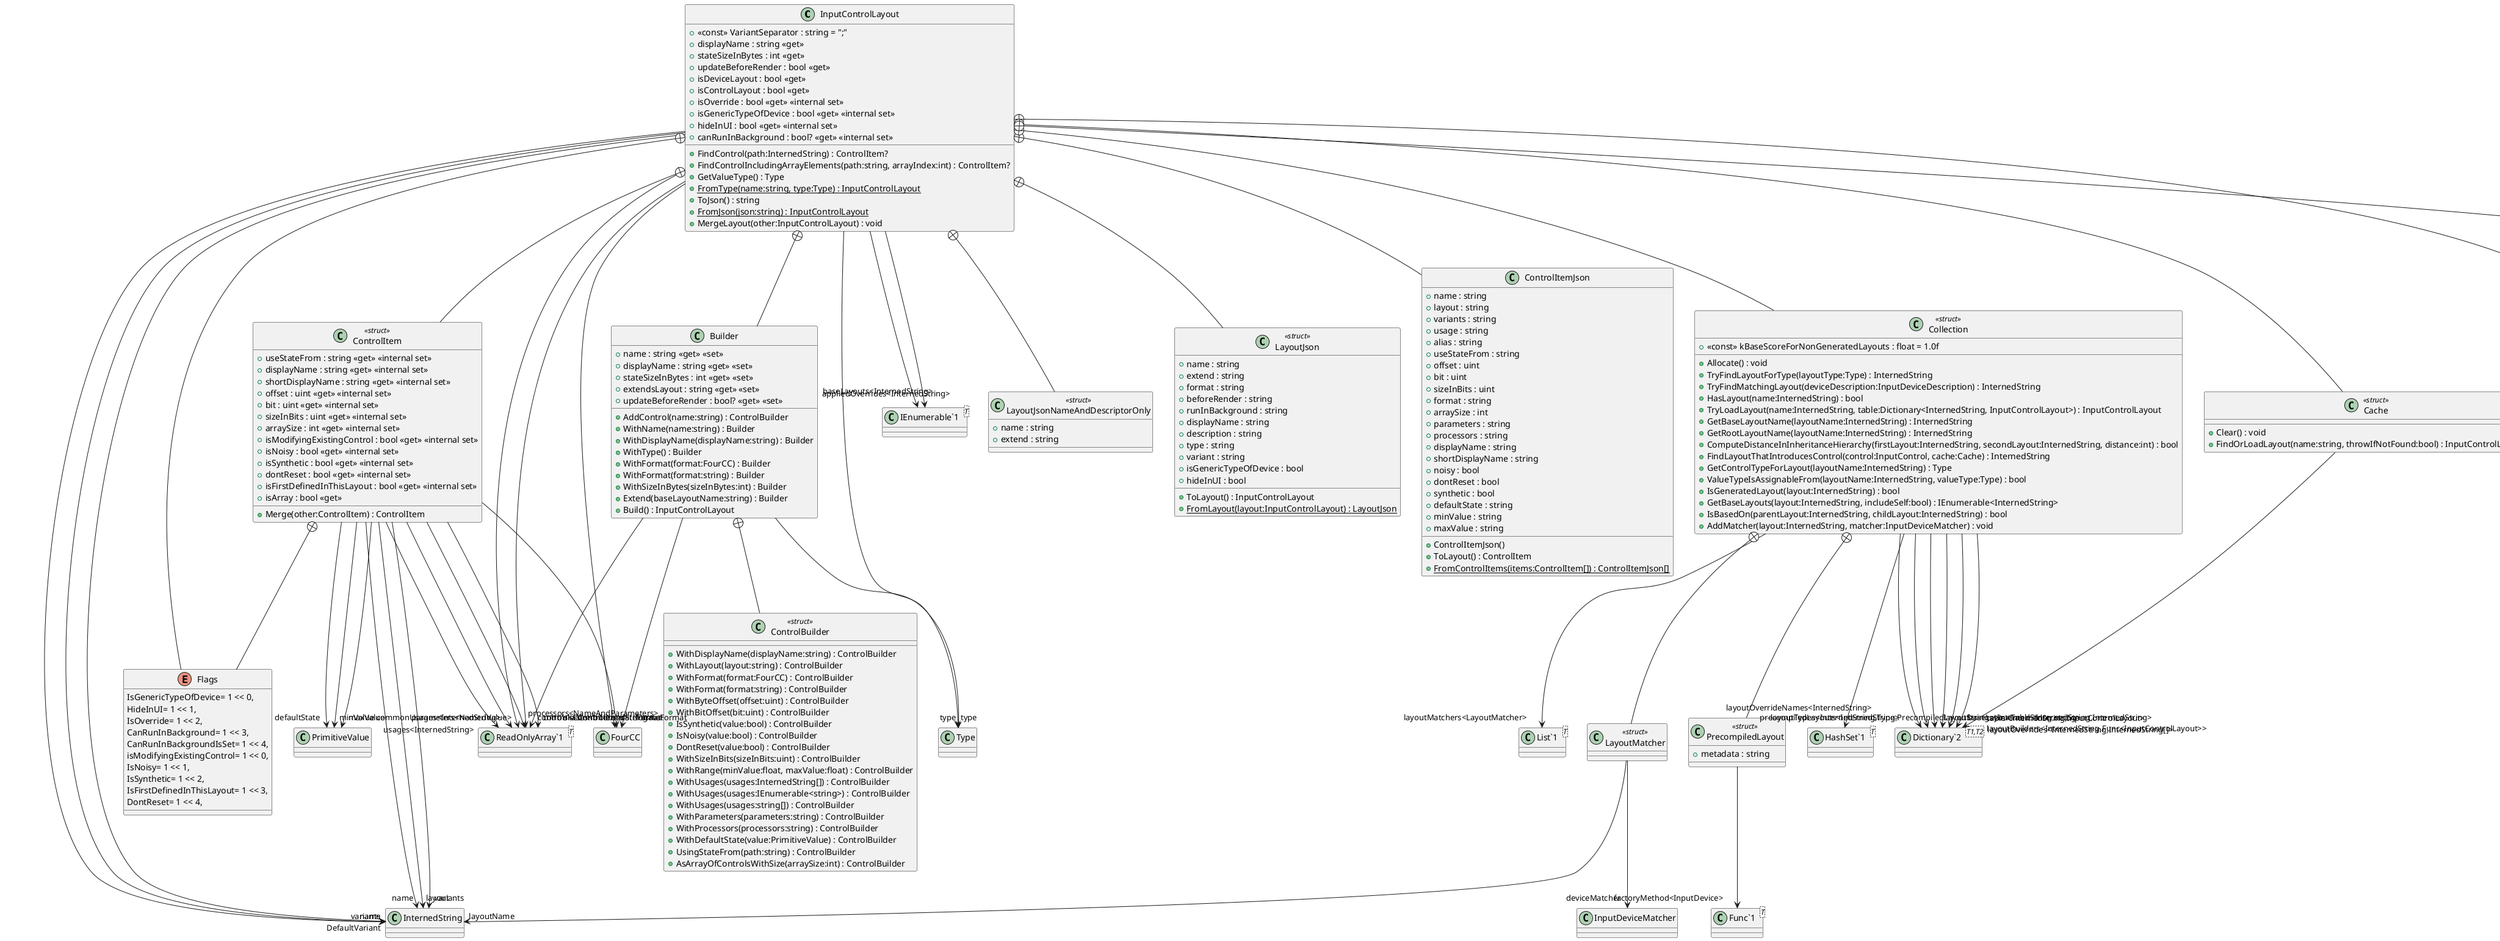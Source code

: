 @startuml
class InputControlLayout {
    + <<const>> VariantSeparator : string = ";"
    + displayName : string <<get>>
    + stateSizeInBytes : int <<get>>
    + updateBeforeRender : bool <<get>>
    + isDeviceLayout : bool <<get>>
    + isControlLayout : bool <<get>>
    + isOverride : bool <<get>> <<internal set>>
    + isGenericTypeOfDevice : bool <<get>> <<internal set>>
    + hideInUI : bool <<get>> <<internal set>>
    + canRunInBackground : bool? <<get>> <<internal set>>
    + FindControl(path:InternedString) : ControlItem?
    + FindControlIncludingArrayElements(path:string, arrayIndex:int) : ControlItem?
    + GetValueType() : Type
    + {static} FromType(name:string, type:Type) : InputControlLayout
    + ToJson() : string
    + {static} FromJson(json:string) : InputControlLayout
    + MergeLayout(other:InputControlLayout) : void
}
class ControlItem <<struct>> {
    + useStateFrom : string <<get>> <<internal set>>
    + displayName : string <<get>> <<internal set>>
    + shortDisplayName : string <<get>> <<internal set>>
    + offset : uint <<get>> <<internal set>>
    + bit : uint <<get>> <<internal set>>
    + sizeInBits : uint <<get>> <<internal set>>
    + arraySize : int <<get>> <<internal set>>
    + isModifyingExistingControl : bool <<get>> <<internal set>>
    + isNoisy : bool <<get>> <<internal set>>
    + isSynthetic : bool <<get>> <<internal set>>
    + dontReset : bool <<get>> <<internal set>>
    + isFirstDefinedInThisLayout : bool <<get>> <<internal set>>
    + isArray : bool <<get>>
    + Merge(other:ControlItem) : ControlItem
}
class "IEnumerable`1"<T> {
}
class "ReadOnlyArray`1"<T> {
}
class Builder {
    + name : string <<get>> <<set>>
    + displayName : string <<get>> <<set>>
    + stateSizeInBytes : int <<get>> <<set>>
    + extendsLayout : string <<get>> <<set>>
    + updateBeforeRender : bool? <<get>> <<set>>
    + AddControl(name:string) : ControlBuilder
    + WithName(name:string) : Builder
    + WithDisplayName(displayName:string) : Builder
    + WithType() : Builder
    + WithFormat(format:FourCC) : Builder
    + WithFormat(format:string) : Builder
    + WithSizeInBytes(sizeInBytes:int) : Builder
    + Extend(baseLayoutName:string) : Builder
    + Build() : InputControlLayout
}
enum Flags {
    IsGenericTypeOfDevice= 1 << 0,
    HideInUI= 1 << 1,
    IsOverride= 1 << 2,
    CanRunInBackground= 1 << 3,
    CanRunInBackgroundIsSet= 1 << 4,
}
class LayoutJsonNameAndDescriptorOnly <<struct>> {
    + name : string
    + extend : string
}
class LayoutJson <<struct>> {
    + name : string
    + extend : string
    + format : string
    + beforeRender : string
    + runInBackground : string
    + displayName : string
    + description : string
    + type : string
    + variant : string
    + isGenericTypeOfDevice : bool
    + hideInUI : bool
    + ToLayout() : InputControlLayout
    + {static} FromLayout(layout:InputControlLayout) : LayoutJson
}
class ControlItemJson {
    + name : string
    + layout : string
    + variants : string
    + usage : string
    + alias : string
    + useStateFrom : string
    + offset : uint
    + bit : uint
    + sizeInBits : uint
    + format : string
    + arraySize : int
    + parameters : string
    + processors : string
    + displayName : string
    + shortDisplayName : string
    + noisy : bool
    + dontReset : bool
    + synthetic : bool
    + defaultState : string
    + minValue : string
    + maxValue : string
    + ControlItemJson()
    + ToLayout() : ControlItem
    + {static} FromControlItems(items:ControlItem[]) : ControlItemJson[]
}
class Collection <<struct>> {
    + <<const>> kBaseScoreForNonGeneratedLayouts : float = 1.0f
    + Allocate() : void
    + TryFindLayoutForType(layoutType:Type) : InternedString
    + TryFindMatchingLayout(deviceDescription:InputDeviceDescription) : InternedString
    + HasLayout(name:InternedString) : bool
    + TryLoadLayout(name:InternedString, table:Dictionary<InternedString, InputControlLayout>) : InputControlLayout
    + GetBaseLayoutName(layoutName:InternedString) : InternedString
    + GetRootLayoutName(layoutName:InternedString) : InternedString
    + ComputeDistanceInInheritanceHierarchy(firstLayout:InternedString, secondLayout:InternedString, distance:int) : bool
    + FindLayoutThatIntroducesControl(control:InputControl, cache:Cache) : InternedString
    + GetControlTypeForLayout(layoutName:InternedString) : Type
    + ValueTypeIsAssignableFrom(layoutName:InternedString, valueType:Type) : bool
    + IsGeneratedLayout(layout:InternedString) : bool
    + GetBaseLayouts(layout:InternedString, includeSelf:bool) : IEnumerable<InternedString>
    + IsBasedOn(parentLayout:InternedString, childLayout:InternedString) : bool
    + AddMatcher(layout:InternedString, matcher:InputDeviceMatcher) : void
}
class LayoutNotFoundException {
    + layout : string <<get>>
    + LayoutNotFoundException()
    + LayoutNotFoundException(name:string, message:string)
    + LayoutNotFoundException(name:string)
    + LayoutNotFoundException(message:string, innerException:Exception)
}
class Cache <<struct>> {
    + Clear() : void
    + FindOrLoadLayout(name:string, throwIfNotFound:bool) : InputControlLayout
}
class CacheRefInstance <<struct>> {
    + valid : bool
    + Dispose() : void
}
enum Flags {
    isModifyingExistingControl= 1 << 0,
    IsNoisy= 1 << 1,
    IsSynthetic= 1 << 2,
    IsFirstDefinedInThisLayout= 1 << 3,
    DontReset= 1 << 4,
}
class ControlBuilder <<struct>> {
    + WithDisplayName(displayName:string) : ControlBuilder
    + WithLayout(layout:string) : ControlBuilder
    + WithFormat(format:FourCC) : ControlBuilder
    + WithFormat(format:string) : ControlBuilder
    + WithByteOffset(offset:uint) : ControlBuilder
    + WithBitOffset(bit:uint) : ControlBuilder
    + IsSynthetic(value:bool) : ControlBuilder
    + IsNoisy(value:bool) : ControlBuilder
    + DontReset(value:bool) : ControlBuilder
    + WithSizeInBits(sizeInBits:uint) : ControlBuilder
    + WithRange(minValue:float, maxValue:float) : ControlBuilder
    + WithUsages(usages:InternedString[]) : ControlBuilder
    + WithUsages(usages:IEnumerable<string>) : ControlBuilder
    + WithUsages(usages:string[]) : ControlBuilder
    + WithParameters(parameters:string) : ControlBuilder
    + WithProcessors(processors:string) : ControlBuilder
    + WithDefaultState(value:PrimitiveValue) : ControlBuilder
    + UsingStateFrom(path:string) : ControlBuilder
    + AsArrayOfControlsWithSize(arraySize:int) : ControlBuilder
}
class LayoutMatcher <<struct>> {
}
class PrecompiledLayout <<struct>> {
    + metadata : string
}
class "Dictionary`2"<T1,T2> {
}
class "HashSet`1"<T> {
}
class "List`1"<T> {
}
class "Func`1"<T> {
}
InputControlLayout --> "DefaultVariant" InternedString
InputControlLayout --> "name" InternedString
InputControlLayout --> "type" Type
InputControlLayout --> "variants" InternedString
InputControlLayout --> "stateFormat" FourCC
InputControlLayout --> "baseLayouts<InternedString>" "IEnumerable`1"
InputControlLayout --> "appliedOverrides<InternedString>" "IEnumerable`1"
InputControlLayout --> "commonUsages<InternedString>" "ReadOnlyArray`1"
InputControlLayout --> "controls<ControlItem>" "ReadOnlyArray`1"
InputControlLayout +-- ControlItem
ControlItem --> "name" InternedString
ControlItem --> "layout" InternedString
ControlItem --> "variants" InternedString
ControlItem --> "usages<InternedString>" "ReadOnlyArray`1"
ControlItem --> "aliases<InternedString>" "ReadOnlyArray`1"
ControlItem --> "parameters<NamedValue>" "ReadOnlyArray`1"
ControlItem --> "processors<NameAndParameters>" "ReadOnlyArray`1"
ControlItem --> "format" FourCC
ControlItem --> "defaultState" PrimitiveValue
ControlItem --> "minValue" PrimitiveValue
ControlItem --> "maxValue" PrimitiveValue
InputControlLayout +-- Builder
Builder --> "type" Type
Builder --> "stateFormat" FourCC
Builder --> "controls<ControlItem>" "ReadOnlyArray`1"
InputControlLayout +-- Flags
InputControlLayout +-- LayoutJsonNameAndDescriptorOnly
InputControlLayout +-- LayoutJson
InputControlLayout +-- ControlItemJson
InputControlLayout +-- Collection
Collection --> "layoutTypes<InternedString,Type>" "Dictionary`2"
Collection --> "layoutStrings<InternedString,string>" "Dictionary`2"
Collection --> "layoutBuilders<InternedString,Func<InputControlLayout>>" "Dictionary`2"
Collection --> "baseLayoutTable<InternedString,InternedString>" "Dictionary`2"
Collection --> "layoutOverrides<InternedString,InternedString[]>" "Dictionary`2"
Collection --> "layoutOverrideNames<InternedString>" "HashSet`1"
Collection --> "precompiledLayouts<InternedString,PrecompiledLayout>" "Dictionary`2"
Collection --> "layoutMatchers<LayoutMatcher>" "List`1"
InputControlLayout +-- LayoutNotFoundException
Exception <|-- LayoutNotFoundException
InputControlLayout +-- Cache
Cache --> "table<InternedString,InputControlLayout>" "Dictionary`2"
InputControlLayout +-- CacheRefInstance
IDisposable <|-- CacheRefInstance
ControlItem +-- Flags
Builder +-- ControlBuilder
Collection +-- LayoutMatcher
LayoutMatcher --> "layoutName" InternedString
LayoutMatcher --> "deviceMatcher" InputDeviceMatcher
Collection +-- PrecompiledLayout
PrecompiledLayout --> "factoryMethod<InputDevice>" "Func`1"
@enduml
